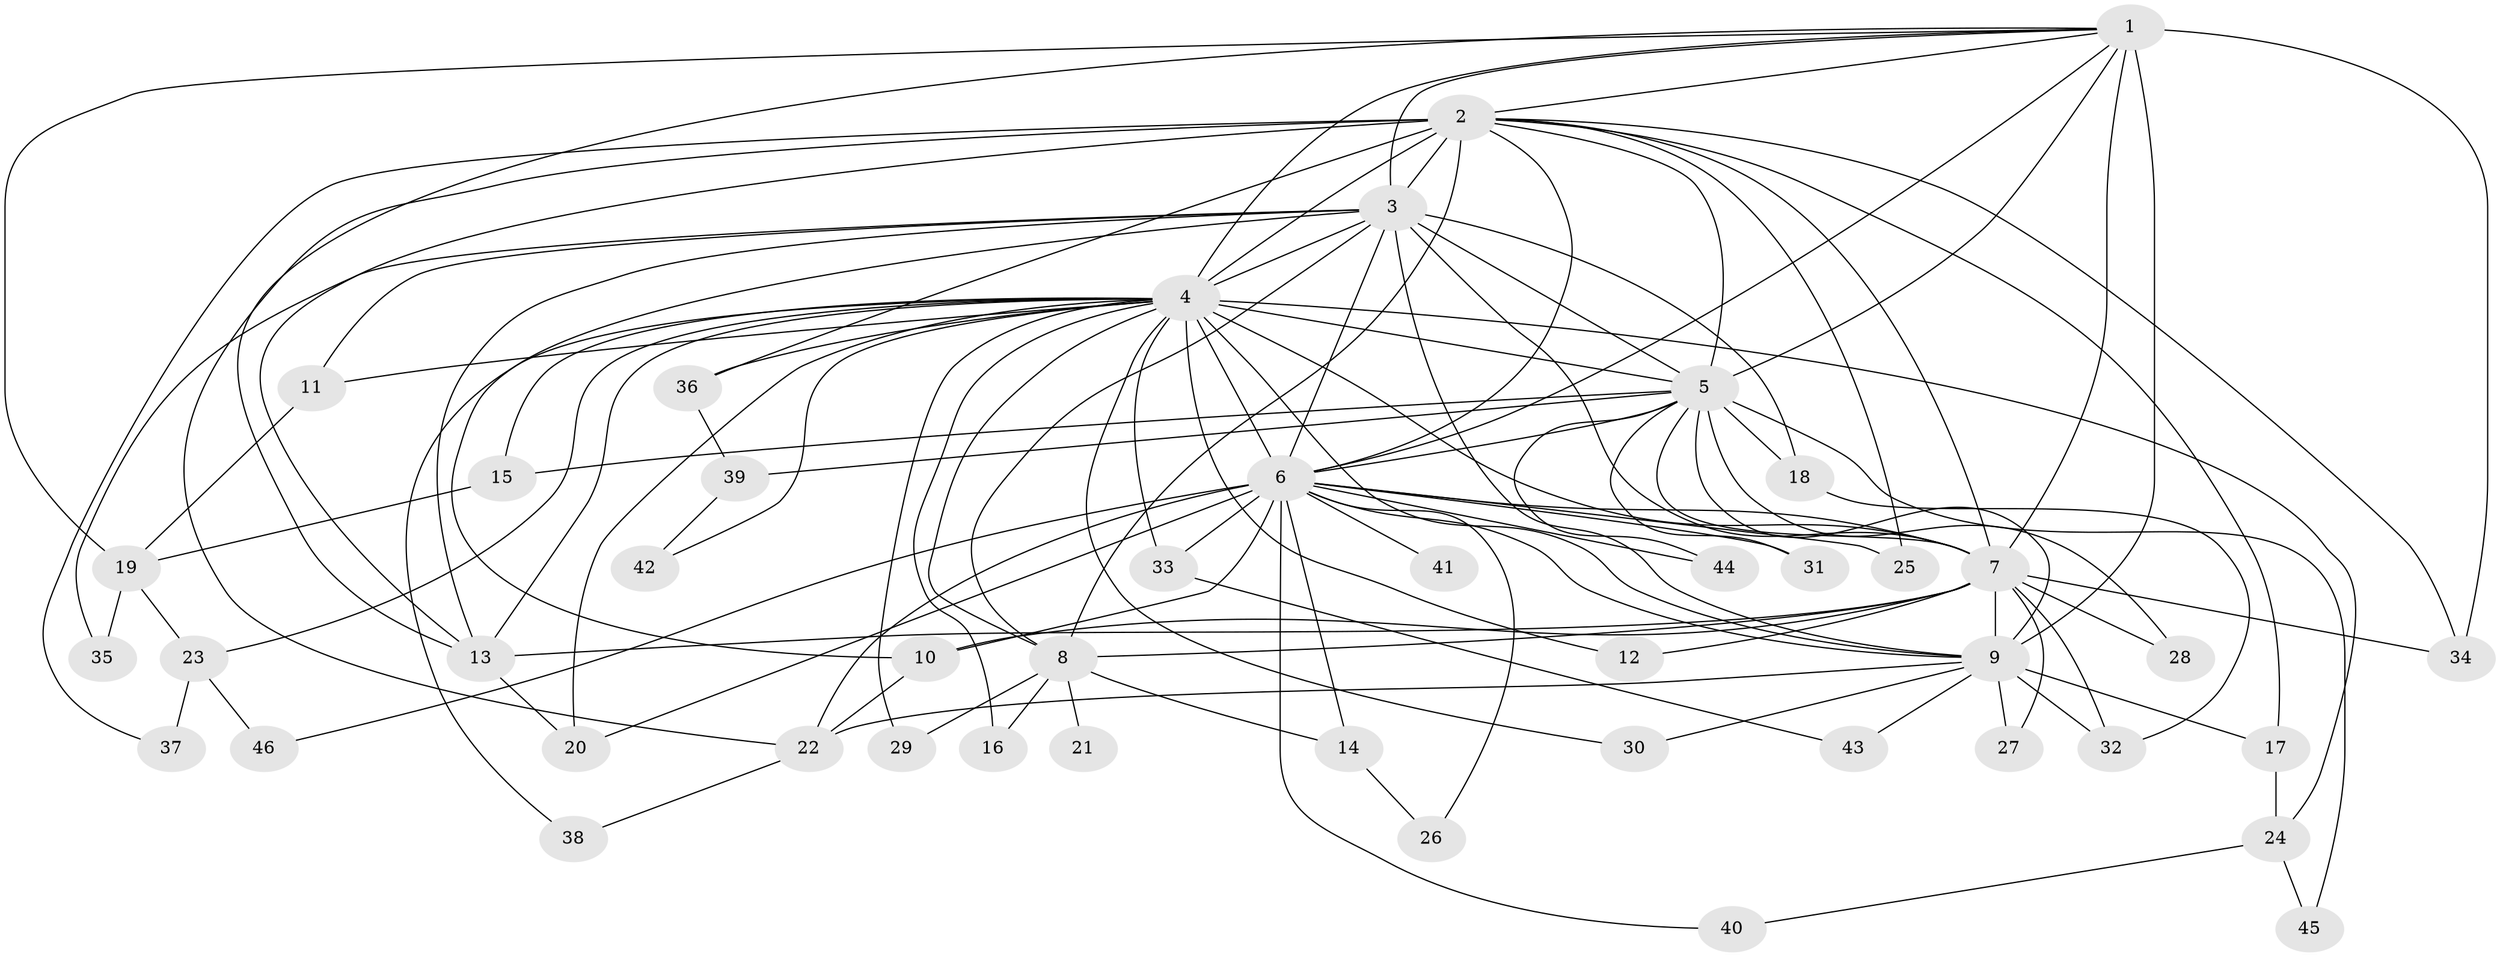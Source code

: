 // original degree distribution, {30: 0.010869565217391304, 16: 0.010869565217391304, 17: 0.021739130434782608, 19: 0.010869565217391304, 21: 0.021739130434782608, 27: 0.010869565217391304, 20: 0.010869565217391304, 14: 0.010869565217391304, 5: 0.03260869565217391, 2: 0.5108695652173914, 3: 0.25, 6: 0.010869565217391304, 4: 0.08695652173913043}
// Generated by graph-tools (version 1.1) at 2025/34/03/09/25 02:34:46]
// undirected, 46 vertices, 113 edges
graph export_dot {
graph [start="1"]
  node [color=gray90,style=filled];
  1;
  2;
  3;
  4;
  5;
  6;
  7;
  8;
  9;
  10;
  11;
  12;
  13;
  14;
  15;
  16;
  17;
  18;
  19;
  20;
  21;
  22;
  23;
  24;
  25;
  26;
  27;
  28;
  29;
  30;
  31;
  32;
  33;
  34;
  35;
  36;
  37;
  38;
  39;
  40;
  41;
  42;
  43;
  44;
  45;
  46;
  1 -- 2 [weight=2.0];
  1 -- 3 [weight=3.0];
  1 -- 4 [weight=4.0];
  1 -- 5 [weight=1.0];
  1 -- 6 [weight=1.0];
  1 -- 7 [weight=1.0];
  1 -- 9 [weight=14.0];
  1 -- 13 [weight=1.0];
  1 -- 19 [weight=2.0];
  1 -- 34 [weight=1.0];
  2 -- 3 [weight=4.0];
  2 -- 4 [weight=10.0];
  2 -- 5 [weight=2.0];
  2 -- 6 [weight=2.0];
  2 -- 7 [weight=3.0];
  2 -- 8 [weight=1.0];
  2 -- 13 [weight=1.0];
  2 -- 17 [weight=1.0];
  2 -- 22 [weight=1.0];
  2 -- 25 [weight=1.0];
  2 -- 34 [weight=1.0];
  2 -- 36 [weight=1.0];
  2 -- 37 [weight=1.0];
  3 -- 4 [weight=4.0];
  3 -- 5 [weight=3.0];
  3 -- 6 [weight=2.0];
  3 -- 7 [weight=2.0];
  3 -- 8 [weight=2.0];
  3 -- 9 [weight=2.0];
  3 -- 10 [weight=1.0];
  3 -- 11 [weight=1.0];
  3 -- 13 [weight=1.0];
  3 -- 18 [weight=1.0];
  3 -- 35 [weight=1.0];
  4 -- 5 [weight=2.0];
  4 -- 6 [weight=3.0];
  4 -- 7 [weight=3.0];
  4 -- 8 [weight=1.0];
  4 -- 9 [weight=2.0];
  4 -- 11 [weight=3.0];
  4 -- 12 [weight=3.0];
  4 -- 13 [weight=1.0];
  4 -- 15 [weight=1.0];
  4 -- 16 [weight=1.0];
  4 -- 20 [weight=1.0];
  4 -- 23 [weight=1.0];
  4 -- 24 [weight=1.0];
  4 -- 29 [weight=1.0];
  4 -- 30 [weight=1.0];
  4 -- 33 [weight=1.0];
  4 -- 36 [weight=1.0];
  4 -- 38 [weight=1.0];
  4 -- 42 [weight=1.0];
  5 -- 6 [weight=1.0];
  5 -- 7 [weight=1.0];
  5 -- 9 [weight=4.0];
  5 -- 15 [weight=1.0];
  5 -- 18 [weight=1.0];
  5 -- 28 [weight=1.0];
  5 -- 31 [weight=1.0];
  5 -- 39 [weight=1.0];
  5 -- 44 [weight=1.0];
  5 -- 45 [weight=1.0];
  6 -- 7 [weight=1.0];
  6 -- 9 [weight=1.0];
  6 -- 10 [weight=2.0];
  6 -- 14 [weight=1.0];
  6 -- 20 [weight=1.0];
  6 -- 22 [weight=2.0];
  6 -- 25 [weight=1.0];
  6 -- 26 [weight=1.0];
  6 -- 31 [weight=1.0];
  6 -- 33 [weight=1.0];
  6 -- 40 [weight=1.0];
  6 -- 41 [weight=1.0];
  6 -- 44 [weight=1.0];
  6 -- 46 [weight=1.0];
  7 -- 8 [weight=1.0];
  7 -- 9 [weight=1.0];
  7 -- 10 [weight=1.0];
  7 -- 12 [weight=2.0];
  7 -- 13 [weight=1.0];
  7 -- 27 [weight=1.0];
  7 -- 28 [weight=1.0];
  7 -- 32 [weight=1.0];
  7 -- 34 [weight=1.0];
  8 -- 14 [weight=1.0];
  8 -- 16 [weight=1.0];
  8 -- 21 [weight=2.0];
  8 -- 29 [weight=1.0];
  9 -- 17 [weight=1.0];
  9 -- 22 [weight=1.0];
  9 -- 27 [weight=1.0];
  9 -- 30 [weight=1.0];
  9 -- 32 [weight=1.0];
  9 -- 43 [weight=1.0];
  10 -- 22 [weight=1.0];
  11 -- 19 [weight=1.0];
  13 -- 20 [weight=1.0];
  14 -- 26 [weight=1.0];
  15 -- 19 [weight=1.0];
  17 -- 24 [weight=1.0];
  18 -- 32 [weight=1.0];
  19 -- 23 [weight=1.0];
  19 -- 35 [weight=1.0];
  22 -- 38 [weight=1.0];
  23 -- 37 [weight=1.0];
  23 -- 46 [weight=1.0];
  24 -- 40 [weight=1.0];
  24 -- 45 [weight=1.0];
  33 -- 43 [weight=1.0];
  36 -- 39 [weight=1.0];
  39 -- 42 [weight=1.0];
}
